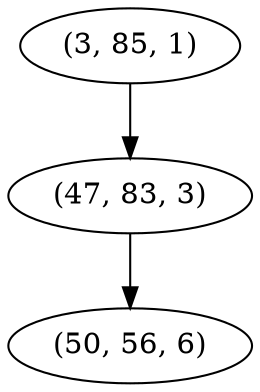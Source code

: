 digraph tree {
    "(3, 85, 1)";
    "(47, 83, 3)";
    "(50, 56, 6)";
    "(3, 85, 1)" -> "(47, 83, 3)";
    "(47, 83, 3)" -> "(50, 56, 6)";
}
